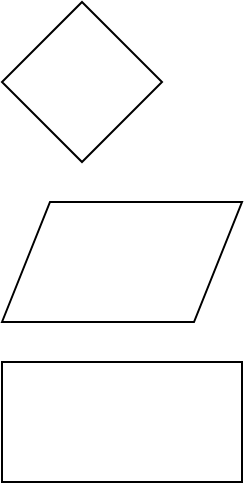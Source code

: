 <mxfile type="github" version="12.2.0" pages="1">
  <diagram id="wgFjlGgiPWJB2-E_jUXn" name="Page-1">
    <mxGraphModel grid="1" dx="782" dy="466" gridSize="10" guides="1" tooltips="1" connect="1" arrows="1" fold="1" page="1" pageScale="1" pageWidth="2336" pageHeight="1654" math="0" shadow="0">
      <root>
        <mxCell id="0"/>
        <mxCell id="1" parent="0"/>
        <mxCell id="krPqXdNdlhYM0oJRgE3l-1" value="" parent="1" style="rhombus;whiteSpace=wrap;html=1;" vertex="1">
          <mxGeometry as="geometry" x="20" y="20" width="80" height="80"/>
        </mxCell>
        <mxCell id="krPqXdNdlhYM0oJRgE3l-2" value="" parent="1" style="shape=parallelogram;perimeter=parallelogramPerimeter;whiteSpace=wrap;html=1;" vertex="1">
          <mxGeometry as="geometry" x="20" y="120" width="120" height="60"/>
        </mxCell>
        <mxCell id="krPqXdNdlhYM0oJRgE3l-3" value="" parent="1" style="rounded=0;whiteSpace=wrap;html=1;" vertex="1">
          <mxGeometry as="geometry" x="20" y="200" width="120" height="60"/>
        </mxCell>
      </root>
    </mxGraphModel>
  </diagram>
</mxfile>
